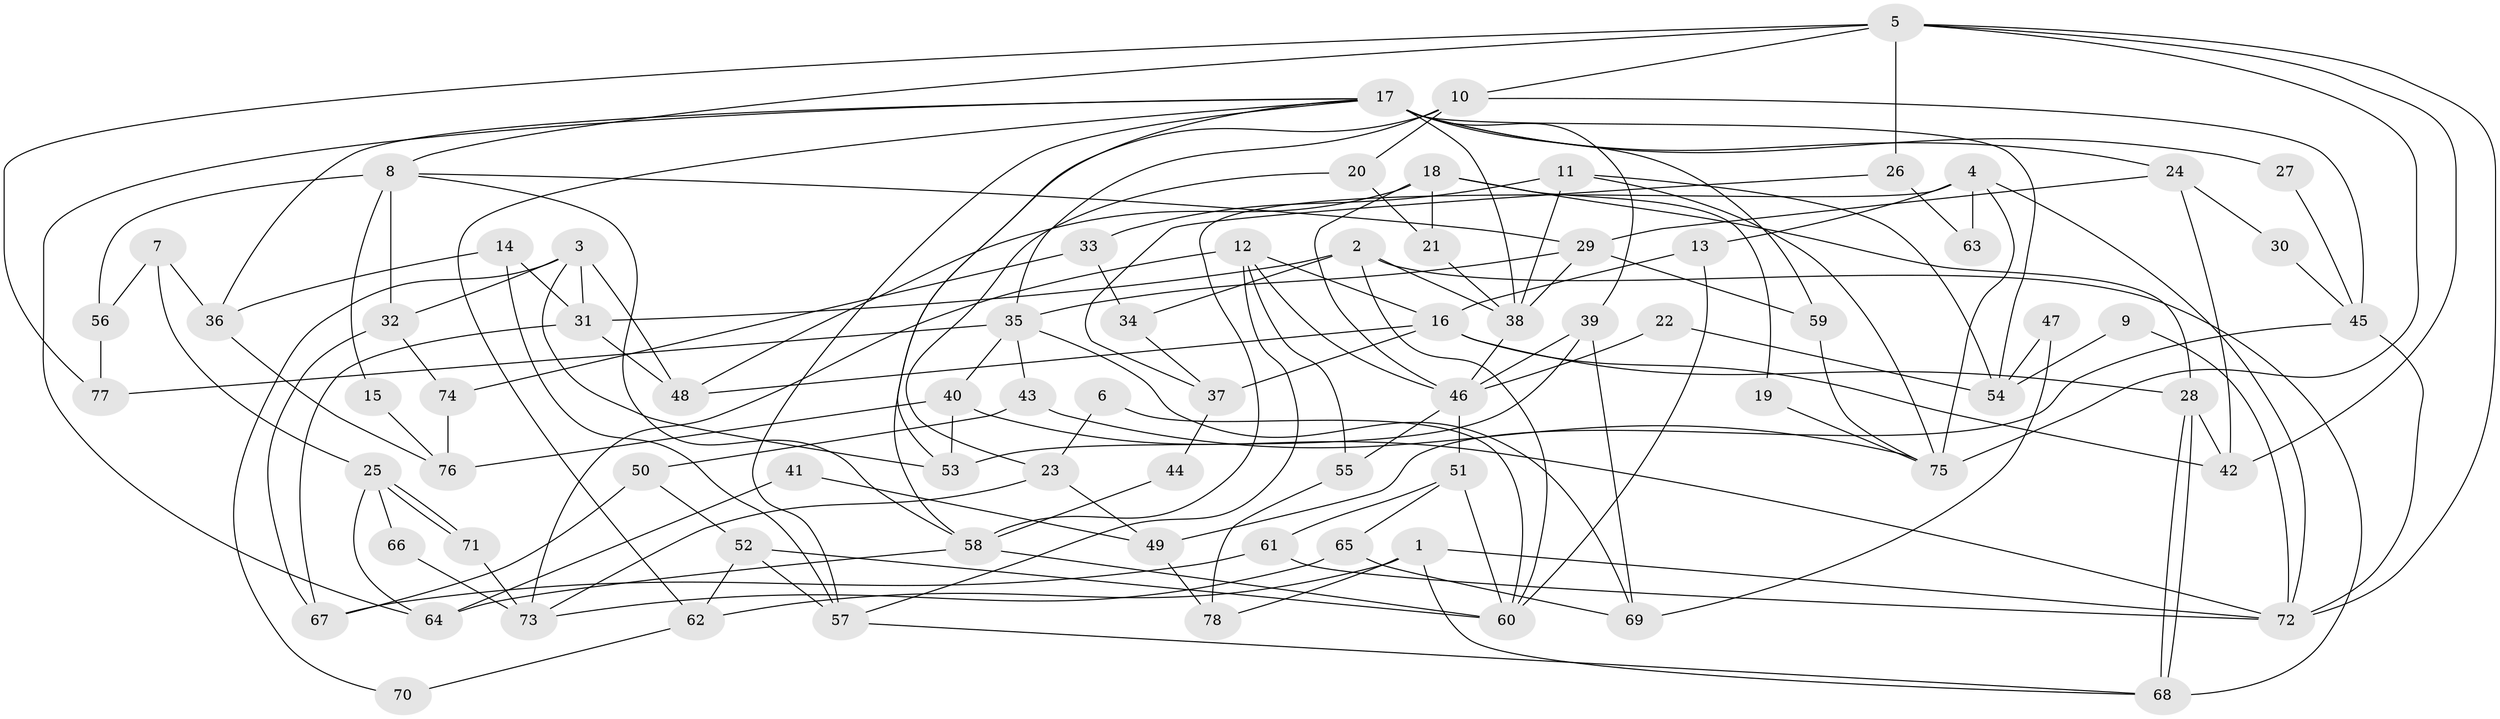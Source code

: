 // Generated by graph-tools (version 1.1) at 2025/36/03/09/25 02:36:15]
// undirected, 78 vertices, 156 edges
graph export_dot {
graph [start="1"]
  node [color=gray90,style=filled];
  1;
  2;
  3;
  4;
  5;
  6;
  7;
  8;
  9;
  10;
  11;
  12;
  13;
  14;
  15;
  16;
  17;
  18;
  19;
  20;
  21;
  22;
  23;
  24;
  25;
  26;
  27;
  28;
  29;
  30;
  31;
  32;
  33;
  34;
  35;
  36;
  37;
  38;
  39;
  40;
  41;
  42;
  43;
  44;
  45;
  46;
  47;
  48;
  49;
  50;
  51;
  52;
  53;
  54;
  55;
  56;
  57;
  58;
  59;
  60;
  61;
  62;
  63;
  64;
  65;
  66;
  67;
  68;
  69;
  70;
  71;
  72;
  73;
  74;
  75;
  76;
  77;
  78;
  1 -- 62;
  1 -- 78;
  1 -- 68;
  1 -- 72;
  2 -- 31;
  2 -- 68;
  2 -- 34;
  2 -- 38;
  2 -- 60;
  3 -- 32;
  3 -- 53;
  3 -- 31;
  3 -- 48;
  3 -- 70;
  4 -- 72;
  4 -- 75;
  4 -- 13;
  4 -- 58;
  4 -- 63;
  5 -- 42;
  5 -- 8;
  5 -- 10;
  5 -- 26;
  5 -- 72;
  5 -- 75;
  5 -- 77;
  6 -- 60;
  6 -- 23;
  7 -- 36;
  7 -- 25;
  7 -- 56;
  8 -- 29;
  8 -- 58;
  8 -- 15;
  8 -- 32;
  8 -- 56;
  9 -- 72;
  9 -- 54;
  10 -- 58;
  10 -- 20;
  10 -- 35;
  10 -- 45;
  11 -- 38;
  11 -- 75;
  11 -- 33;
  11 -- 54;
  12 -- 46;
  12 -- 16;
  12 -- 55;
  12 -- 57;
  12 -- 73;
  13 -- 60;
  13 -- 16;
  14 -- 57;
  14 -- 31;
  14 -- 36;
  15 -- 76;
  16 -- 42;
  16 -- 28;
  16 -- 37;
  16 -- 48;
  17 -- 39;
  17 -- 57;
  17 -- 24;
  17 -- 27;
  17 -- 36;
  17 -- 38;
  17 -- 53;
  17 -- 54;
  17 -- 59;
  17 -- 62;
  17 -- 64;
  18 -- 28;
  18 -- 48;
  18 -- 19;
  18 -- 21;
  18 -- 46;
  19 -- 75;
  20 -- 21;
  20 -- 23;
  21 -- 38;
  22 -- 54;
  22 -- 46;
  23 -- 73;
  23 -- 49;
  24 -- 29;
  24 -- 30;
  24 -- 42;
  25 -- 71;
  25 -- 71;
  25 -- 64;
  25 -- 66;
  26 -- 37;
  26 -- 63;
  27 -- 45;
  28 -- 68;
  28 -- 68;
  28 -- 42;
  29 -- 35;
  29 -- 38;
  29 -- 59;
  30 -- 45;
  31 -- 48;
  31 -- 67;
  32 -- 67;
  32 -- 74;
  33 -- 74;
  33 -- 34;
  34 -- 37;
  35 -- 77;
  35 -- 40;
  35 -- 43;
  35 -- 69;
  36 -- 76;
  37 -- 44;
  38 -- 46;
  39 -- 46;
  39 -- 53;
  39 -- 69;
  40 -- 72;
  40 -- 53;
  40 -- 76;
  41 -- 64;
  41 -- 49;
  43 -- 75;
  43 -- 50;
  44 -- 58;
  45 -- 72;
  45 -- 49;
  46 -- 51;
  46 -- 55;
  47 -- 54;
  47 -- 69;
  49 -- 78;
  50 -- 67;
  50 -- 52;
  51 -- 60;
  51 -- 61;
  51 -- 65;
  52 -- 57;
  52 -- 60;
  52 -- 62;
  55 -- 78;
  56 -- 77;
  57 -- 68;
  58 -- 60;
  58 -- 64;
  59 -- 75;
  61 -- 72;
  61 -- 67;
  62 -- 70;
  65 -- 69;
  65 -- 73;
  66 -- 73;
  71 -- 73;
  74 -- 76;
}
